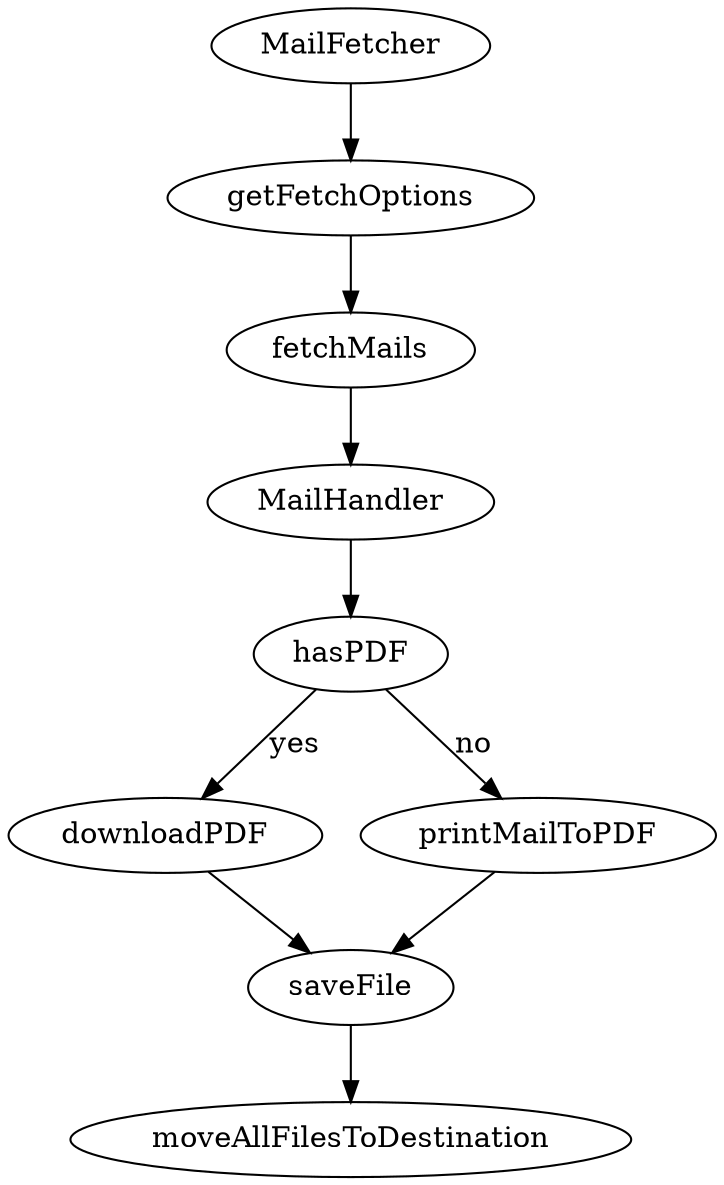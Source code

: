 digraph Logic {

    MailFetcher -> getFetchOptions // Between dates etc

    // Mail fetcher
    getFetchOptions -> fetchMails

    // Logic for getting the invoice

    // Get file for knowing what files we should get
    fetchMails -> MailHandler -> hasPDF
    hasPDF -> downloadPDF[label=yes]
    hasPDF -> printMailToPDF[label=no]

    downloadPDF ->saveFile
    printMailToPDF -> saveFile

    saveFile -> moveAllFilesToDestination
    // Get the files to destination

    // Generate filename
    // HandleMail -> getDate

}
